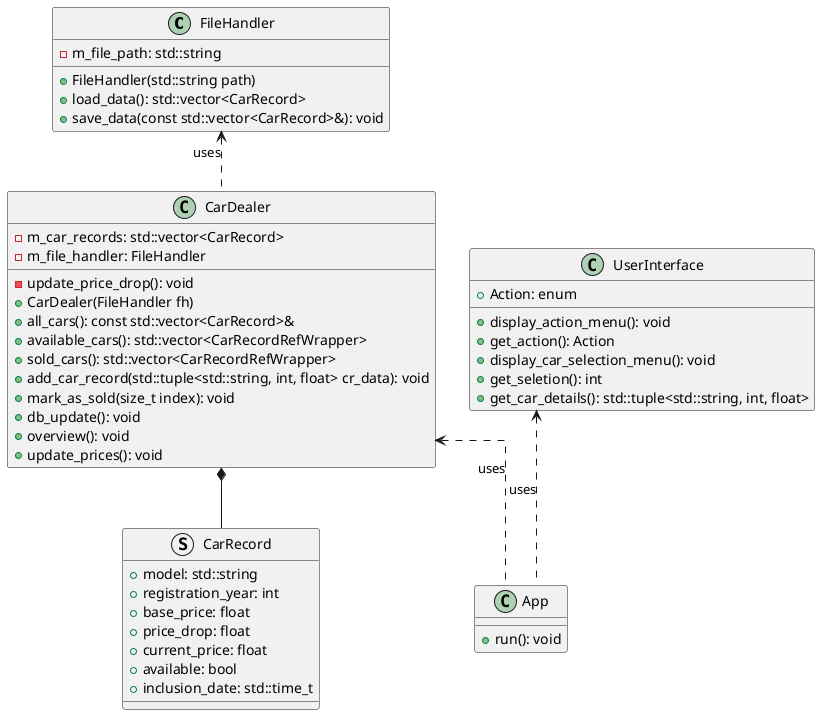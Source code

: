 @startuml class_diagram_lexer
skinparam linetype polyline
skinparam linetype ortho


class FileHandler{
    - m_file_path: std::string
    + FileHandler(std::string path)
    + load_data(): std::vector<CarRecord>
    + save_data(const std::vector<CarRecord>&): void
}

struct CarRecord{
    + model: std::string
    + registration_year: int
    + base_price: float
    + price_drop: float
    + current_price: float
    + available: bool
    + inclusion_date: std::time_t
}

class CarDealer{
    - m_car_records: std::vector<CarRecord>
    - m_file_handler: FileHandler
    - update_price_drop(): void
    + CarDealer(FileHandler fh)
    + all_cars(): const std::vector<CarRecord>&
    + available_cars(): std::vector<CarRecordRefWrapper>
    + sold_cars(): std::vector<CarRecordRefWrapper>
    + add_car_record(std::tuple<std::string, int, float> cr_data): void
    + mark_as_sold(size_t index): void
    + db_update(): void
    + overview(): void
    + update_prices(): void
}

CarDealer *-- CarRecord
FileHandler <.. CarDealer: uses

class App{
    +run(): void
}

CarDealer <.. App: uses

class UserInterface{
    + Action: enum
    + display_action_menu(): void
    + get_action(): Action
    + display_car_selection_menu(): void
    + get_seletion(): int
    + get_car_details(): std::tuple<std::string, int, float>
}

UserInterface <.. App: uses


@enduml







